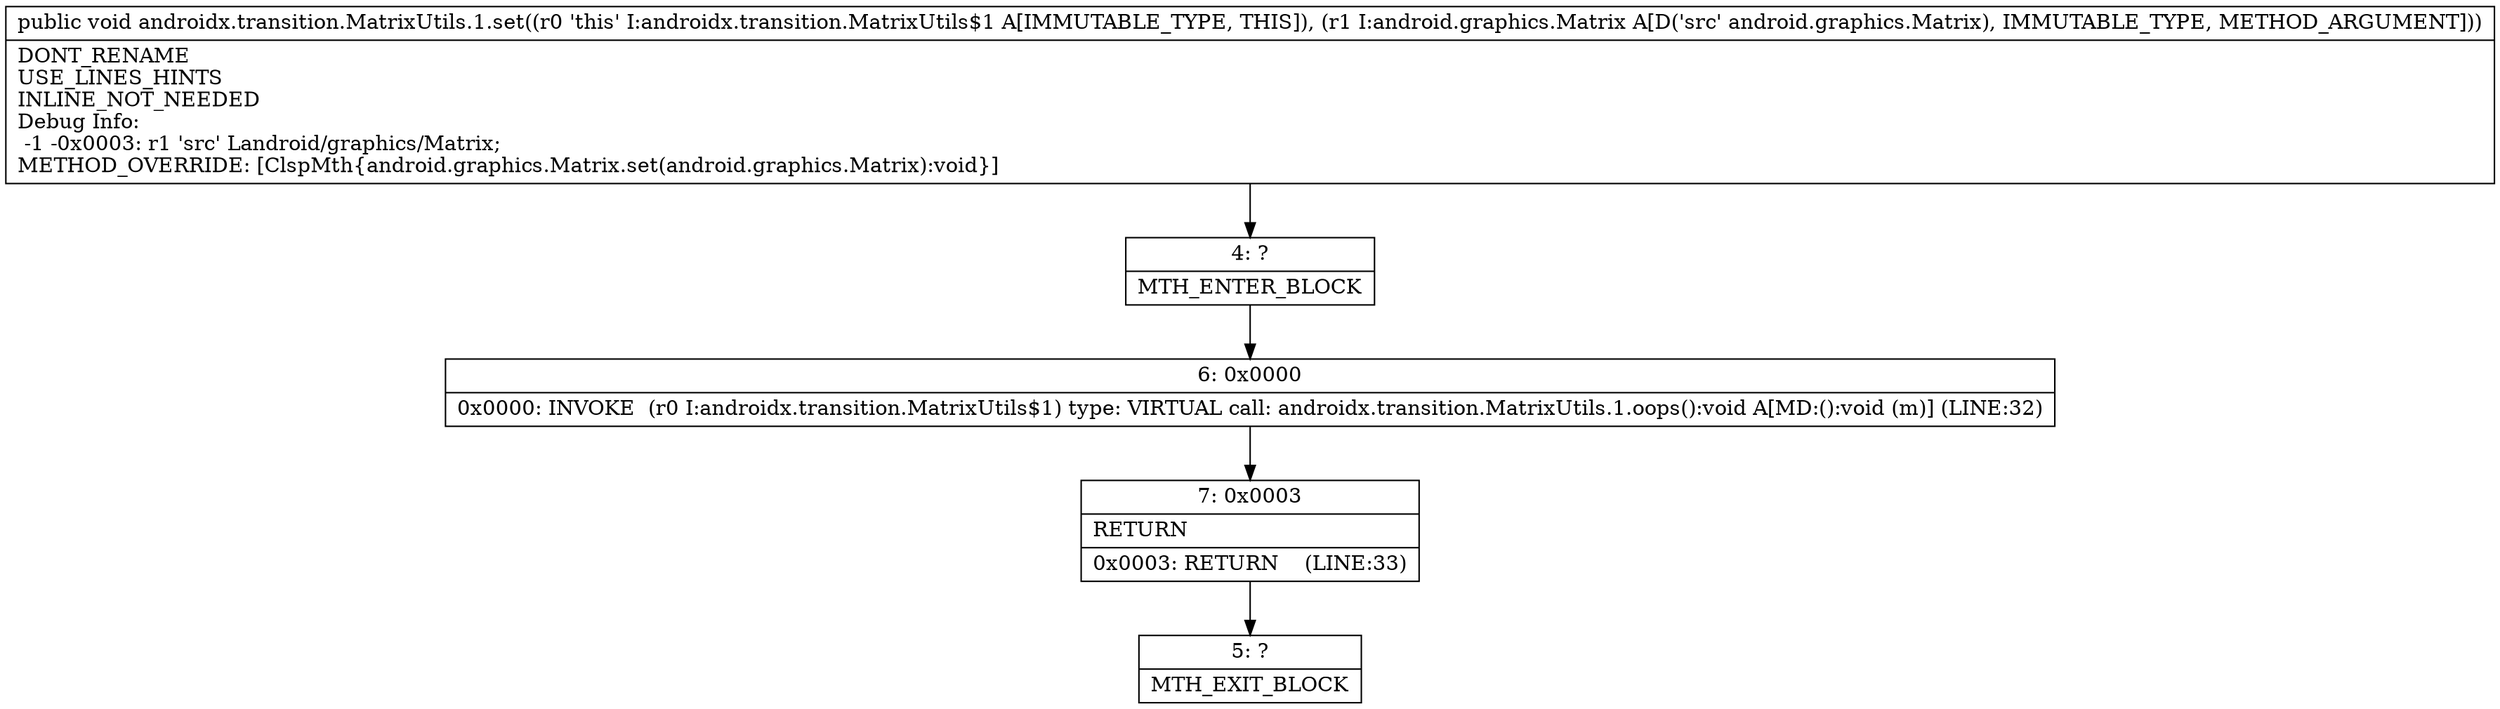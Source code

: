 digraph "CFG forandroidx.transition.MatrixUtils.1.set(Landroid\/graphics\/Matrix;)V" {
Node_4 [shape=record,label="{4\:\ ?|MTH_ENTER_BLOCK\l}"];
Node_6 [shape=record,label="{6\:\ 0x0000|0x0000: INVOKE  (r0 I:androidx.transition.MatrixUtils$1) type: VIRTUAL call: androidx.transition.MatrixUtils.1.oops():void A[MD:():void (m)] (LINE:32)\l}"];
Node_7 [shape=record,label="{7\:\ 0x0003|RETURN\l|0x0003: RETURN    (LINE:33)\l}"];
Node_5 [shape=record,label="{5\:\ ?|MTH_EXIT_BLOCK\l}"];
MethodNode[shape=record,label="{public void androidx.transition.MatrixUtils.1.set((r0 'this' I:androidx.transition.MatrixUtils$1 A[IMMUTABLE_TYPE, THIS]), (r1 I:android.graphics.Matrix A[D('src' android.graphics.Matrix), IMMUTABLE_TYPE, METHOD_ARGUMENT]))  | DONT_RENAME\lUSE_LINES_HINTS\lINLINE_NOT_NEEDED\lDebug Info:\l  \-1 \-0x0003: r1 'src' Landroid\/graphics\/Matrix;\lMETHOD_OVERRIDE: [ClspMth\{android.graphics.Matrix.set(android.graphics.Matrix):void\}]\l}"];
MethodNode -> Node_4;Node_4 -> Node_6;
Node_6 -> Node_7;
Node_7 -> Node_5;
}

